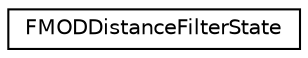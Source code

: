digraph "Graphical Class Hierarchy"
{
  edge [fontname="Helvetica",fontsize="10",labelfontname="Helvetica",labelfontsize="10"];
  node [fontname="Helvetica",fontsize="10",shape=record];
  rankdir="LR";
  Node1 [label="FMODDistanceFilterState",height=0.2,width=0.4,color="black", fillcolor="white", style="filled",URL="$class_f_m_o_d_distance_filter_state.html"];
}
